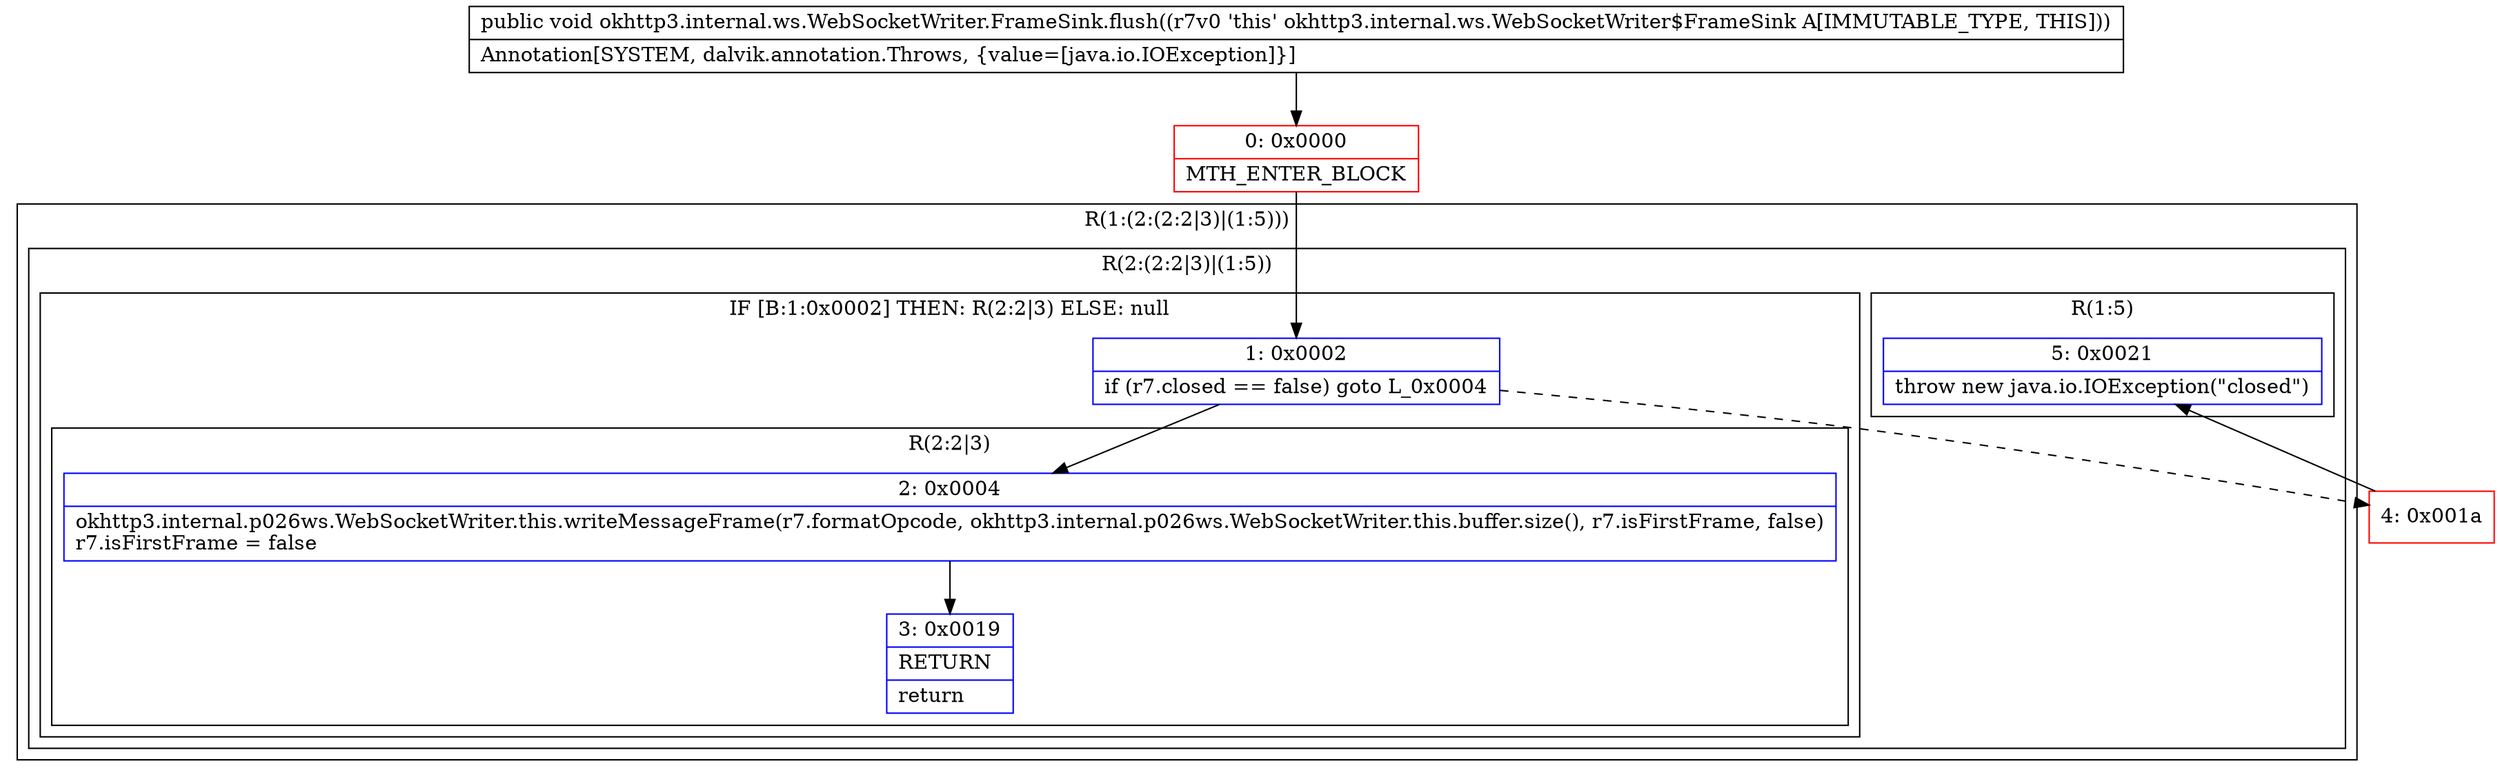 digraph "CFG forokhttp3.internal.ws.WebSocketWriter.FrameSink.flush()V" {
subgraph cluster_Region_1705915870 {
label = "R(1:(2:(2:2|3)|(1:5)))";
node [shape=record,color=blue];
subgraph cluster_Region_370006617 {
label = "R(2:(2:2|3)|(1:5))";
node [shape=record,color=blue];
subgraph cluster_IfRegion_861207453 {
label = "IF [B:1:0x0002] THEN: R(2:2|3) ELSE: null";
node [shape=record,color=blue];
Node_1 [shape=record,label="{1\:\ 0x0002|if (r7.closed == false) goto L_0x0004\l}"];
subgraph cluster_Region_243410692 {
label = "R(2:2|3)";
node [shape=record,color=blue];
Node_2 [shape=record,label="{2\:\ 0x0004|okhttp3.internal.p026ws.WebSocketWriter.this.writeMessageFrame(r7.formatOpcode, okhttp3.internal.p026ws.WebSocketWriter.this.buffer.size(), r7.isFirstFrame, false)\lr7.isFirstFrame = false\l}"];
Node_3 [shape=record,label="{3\:\ 0x0019|RETURN\l|return\l}"];
}
}
subgraph cluster_Region_446100431 {
label = "R(1:5)";
node [shape=record,color=blue];
Node_5 [shape=record,label="{5\:\ 0x0021|throw new java.io.IOException(\"closed\")\l}"];
}
}
}
Node_0 [shape=record,color=red,label="{0\:\ 0x0000|MTH_ENTER_BLOCK\l}"];
Node_4 [shape=record,color=red,label="{4\:\ 0x001a}"];
MethodNode[shape=record,label="{public void okhttp3.internal.ws.WebSocketWriter.FrameSink.flush((r7v0 'this' okhttp3.internal.ws.WebSocketWriter$FrameSink A[IMMUTABLE_TYPE, THIS]))  | Annotation[SYSTEM, dalvik.annotation.Throws, \{value=[java.io.IOException]\}]\l}"];
MethodNode -> Node_0;
Node_1 -> Node_2;
Node_1 -> Node_4[style=dashed];
Node_2 -> Node_3;
Node_0 -> Node_1;
Node_4 -> Node_5;
}

